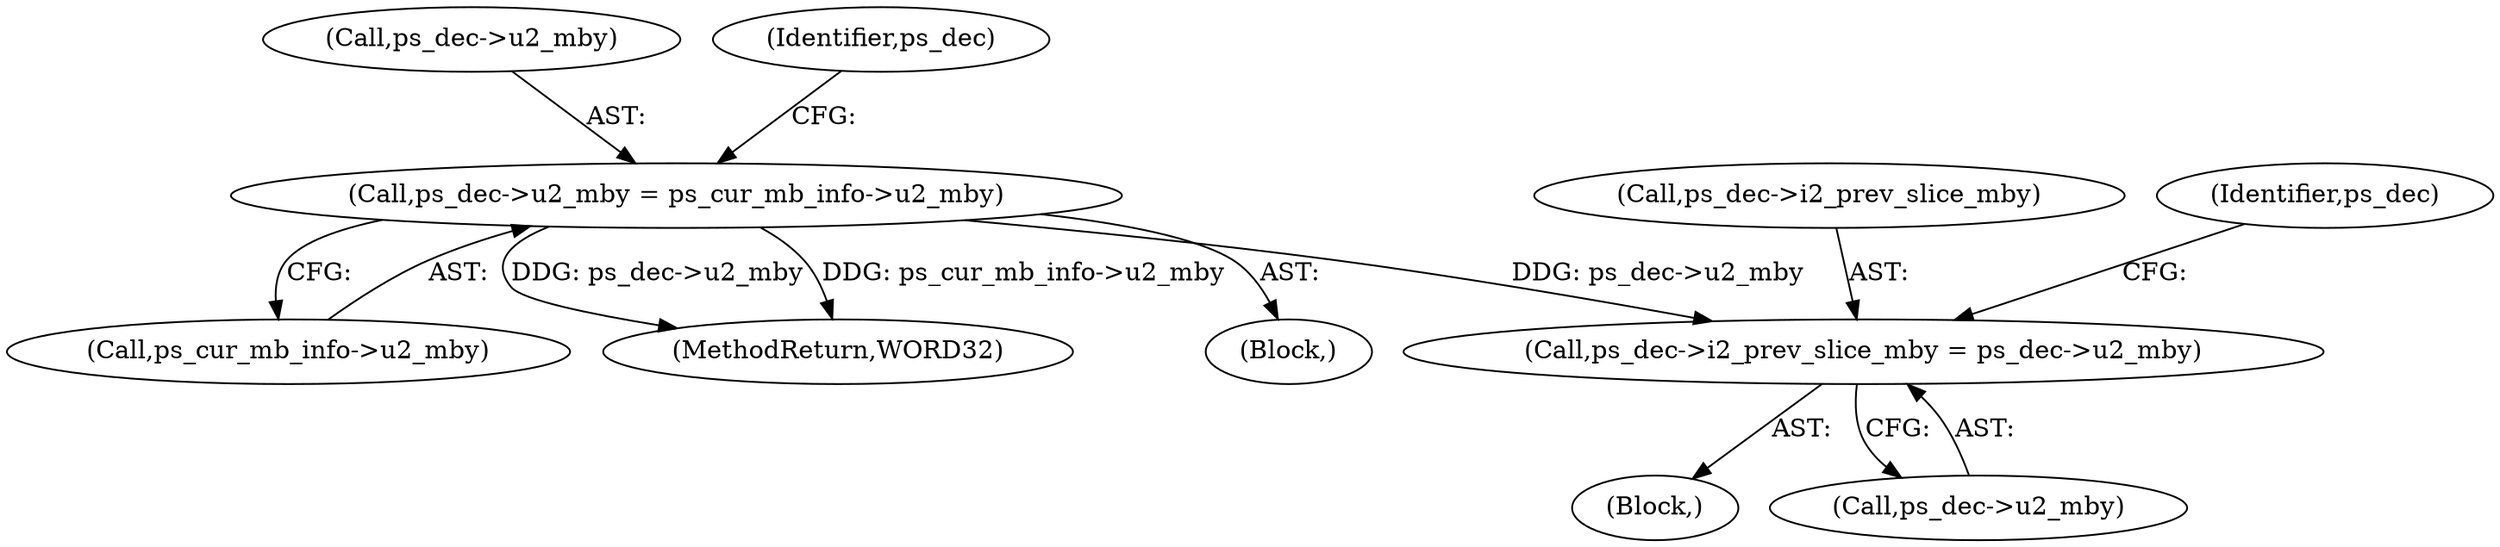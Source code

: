 digraph "0_Android_0b23c81c3dd9ec38f7e6806a3955fed1925541a0_1@pointer" {
"1000787" [label="(Call,ps_dec->i2_prev_slice_mby = ps_dec->u2_mby)"];
"1000607" [label="(Call,ps_dec->u2_mby = ps_cur_mb_info->u2_mby)"];
"1000788" [label="(Call,ps_dec->i2_prev_slice_mby)"];
"1000611" [label="(Call,ps_cur_mb_info->u2_mby)"];
"1000779" [label="(Block,)"];
"1000796" [label="(Identifier,ps_dec)"];
"1000787" [label="(Call,ps_dec->i2_prev_slice_mby = ps_dec->u2_mby)"];
"1000608" [label="(Call,ps_dec->u2_mby)"];
"1000791" [label="(Call,ps_dec->u2_mby)"];
"1000616" [label="(Identifier,ps_dec)"];
"1001427" [label="(MethodReturn,WORD32)"];
"1000542" [label="(Block,)"];
"1000607" [label="(Call,ps_dec->u2_mby = ps_cur_mb_info->u2_mby)"];
"1000787" -> "1000779"  [label="AST: "];
"1000787" -> "1000791"  [label="CFG: "];
"1000788" -> "1000787"  [label="AST: "];
"1000791" -> "1000787"  [label="AST: "];
"1000796" -> "1000787"  [label="CFG: "];
"1000607" -> "1000787"  [label="DDG: ps_dec->u2_mby"];
"1000607" -> "1000542"  [label="AST: "];
"1000607" -> "1000611"  [label="CFG: "];
"1000608" -> "1000607"  [label="AST: "];
"1000611" -> "1000607"  [label="AST: "];
"1000616" -> "1000607"  [label="CFG: "];
"1000607" -> "1001427"  [label="DDG: ps_dec->u2_mby"];
"1000607" -> "1001427"  [label="DDG: ps_cur_mb_info->u2_mby"];
}
